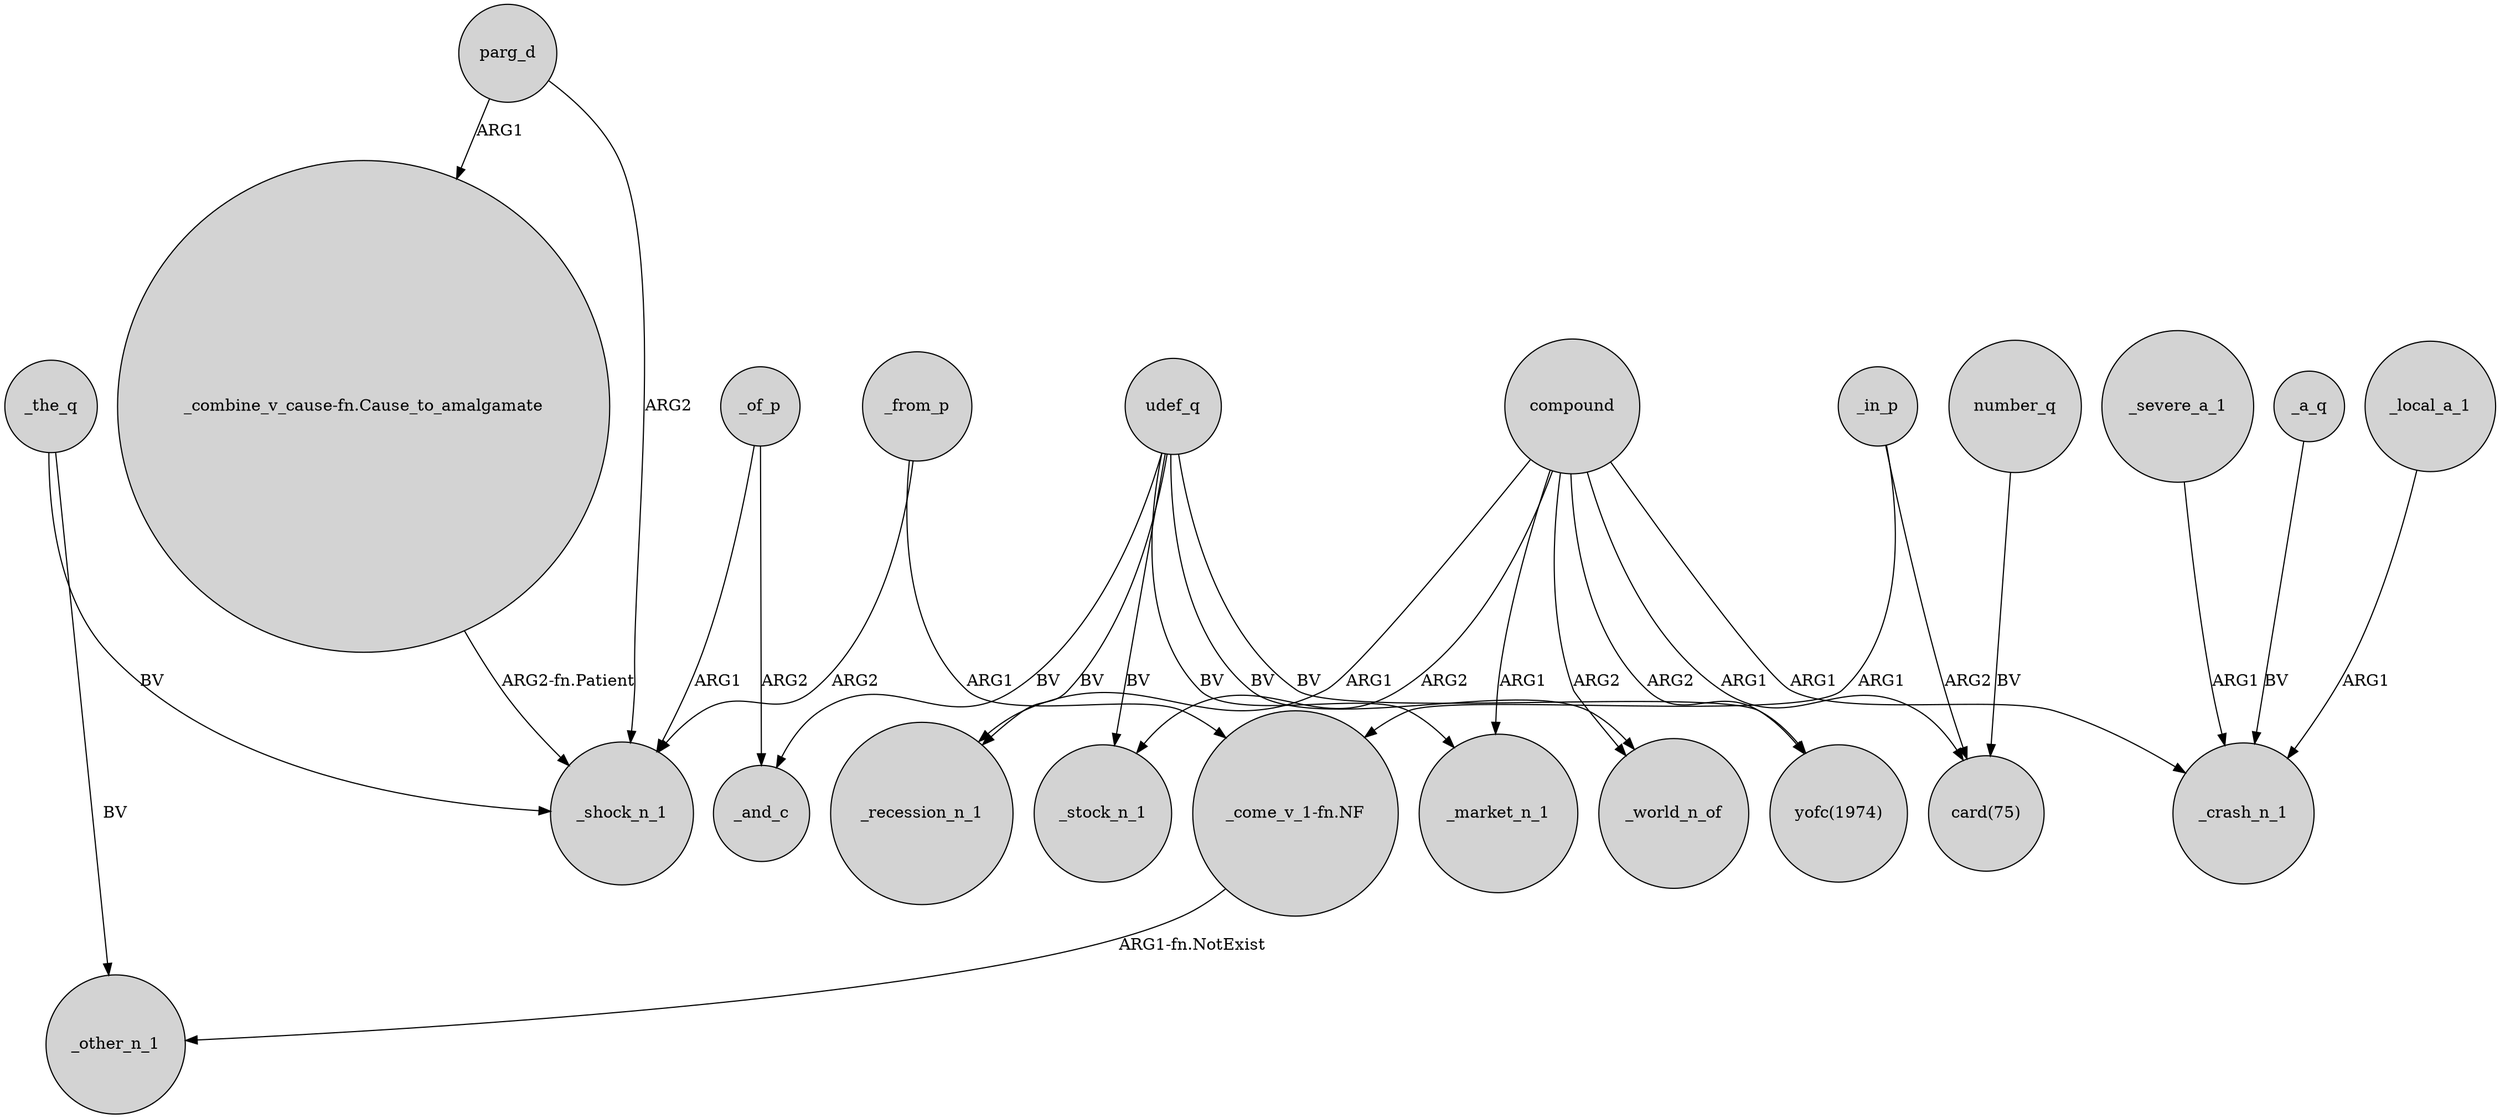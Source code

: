 digraph {
	node [shape=circle style=filled]
	parg_d -> "_combine_v_cause-fn.Cause_to_amalgamate" [label=ARG1]
	"_come_v_1-fn.NF" -> _other_n_1 [label="ARG1-fn.NotExist"]
	compound -> _world_n_of [label=ARG2]
	"_combine_v_cause-fn.Cause_to_amalgamate" -> _shock_n_1 [label="ARG2-fn.Patient"]
	_of_p -> _and_c [label=ARG2]
	compound -> _crash_n_1 [label=ARG1]
	parg_d -> _shock_n_1 [label=ARG2]
	udef_q -> _world_n_of [label=BV]
	udef_q -> _market_n_1 [label=BV]
	_a_q -> _crash_n_1 [label=BV]
	_of_p -> _shock_n_1 [label=ARG1]
	compound -> _stock_n_1 [label=ARG2]
	_from_p -> _shock_n_1 [label=ARG2]
	_the_q -> _shock_n_1 [label=BV]
	udef_q -> _stock_n_1 [label=BV]
	_the_q -> _other_n_1 [label=BV]
	_local_a_1 -> _crash_n_1 [label=ARG1]
	_severe_a_1 -> _crash_n_1 [label=ARG1]
	udef_q -> _recession_n_1 [label=BV]
	compound -> "yofc(1974)" [label=ARG2]
	_in_p -> "_come_v_1-fn.NF" [label=ARG1]
	_from_p -> "_come_v_1-fn.NF" [label=ARG1]
	compound -> _market_n_1 [label=ARG1]
	compound -> _recession_n_1 [label=ARG1]
	udef_q -> _and_c [label=BV]
	_in_p -> "card(75)" [label=ARG2]
	number_q -> "card(75)" [label=BV]
	compound -> "card(75)" [label=ARG1]
	udef_q -> "yofc(1974)" [label=BV]
}
